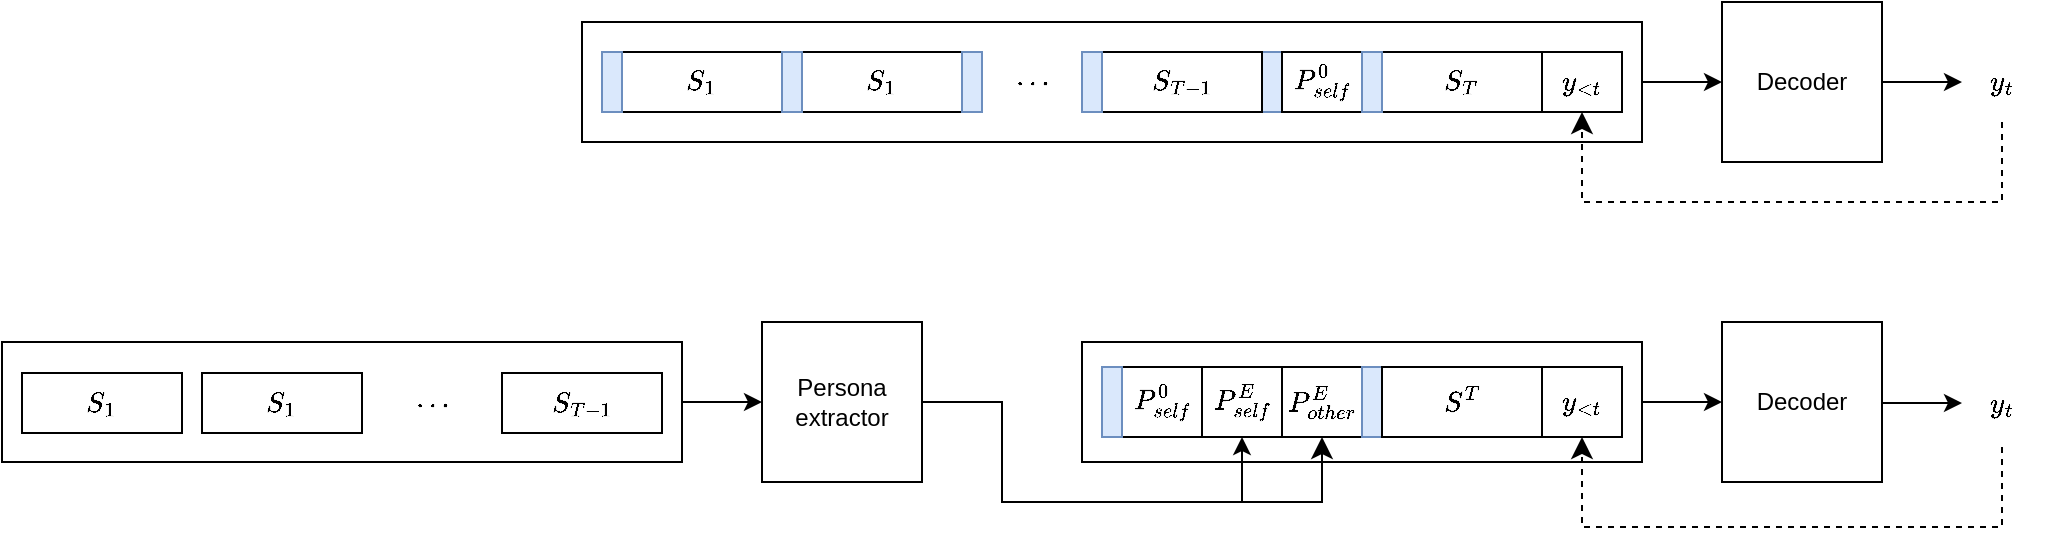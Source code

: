<mxfile version="21.6.5" type="github">
  <diagram name="Pagina-1" id="1w-ATxlC77_0xpjdE35k">
    <mxGraphModel dx="1167" dy="696" grid="1" gridSize="10" guides="1" tooltips="1" connect="1" arrows="1" fold="1" page="1" pageScale="1" pageWidth="1169" pageHeight="827" math="1" shadow="0">
      <root>
        <mxCell id="0" />
        <mxCell id="1" parent="0" />
        <mxCell id="m6a8vdt9xj0aYVUtu1R2-1" value="Decoder" style="whiteSpace=wrap;html=1;aspect=fixed;" vertex="1" parent="1">
          <mxGeometry x="880" y="160" width="80" height="80" as="geometry" />
        </mxCell>
        <mxCell id="m6a8vdt9xj0aYVUtu1R2-9" value="Persona extractor" style="whiteSpace=wrap;html=1;aspect=fixed;" vertex="1" parent="1">
          <mxGeometry x="400" y="320" width="80" height="80" as="geometry" />
        </mxCell>
        <mxCell id="m6a8vdt9xj0aYVUtu1R2-20" value="Decoder" style="whiteSpace=wrap;html=1;aspect=fixed;" vertex="1" parent="1">
          <mxGeometry x="880" y="320" width="80" height="80" as="geometry" />
        </mxCell>
        <mxCell id="m6a8vdt9xj0aYVUtu1R2-25" value="$$S_1$$" style="rounded=0;whiteSpace=wrap;html=1;" vertex="1" parent="1">
          <mxGeometry x="330" y="185" width="80" height="30" as="geometry" />
        </mxCell>
        <mxCell id="m6a8vdt9xj0aYVUtu1R2-26" value="$$S_1$$" style="rounded=0;whiteSpace=wrap;html=1;" vertex="1" parent="1">
          <mxGeometry x="420" y="185" width="80" height="30" as="geometry" />
        </mxCell>
        <mxCell id="m6a8vdt9xj0aYVUtu1R2-27" value="" style="rounded=0;whiteSpace=wrap;html=1;fillColor=#dae8fc;strokeColor=#6c8ebf;" vertex="1" parent="1">
          <mxGeometry x="410" y="185" width="10" height="30" as="geometry" />
        </mxCell>
        <mxCell id="m6a8vdt9xj0aYVUtu1R2-28" value="" style="rounded=0;whiteSpace=wrap;html=1;fillColor=#dae8fc;strokeColor=#6c8ebf;" vertex="1" parent="1">
          <mxGeometry x="320" y="185" width="10" height="30" as="geometry" />
        </mxCell>
        <mxCell id="m6a8vdt9xj0aYVUtu1R2-29" value="" style="rounded=0;whiteSpace=wrap;html=1;fillColor=#dae8fc;strokeColor=#6c8ebf;" vertex="1" parent="1">
          <mxGeometry x="500" y="185" width="10" height="30" as="geometry" />
        </mxCell>
        <mxCell id="m6a8vdt9xj0aYVUtu1R2-30" value="$$S_T$$" style="rounded=0;whiteSpace=wrap;html=1;" vertex="1" parent="1">
          <mxGeometry x="710" y="185" width="80" height="30" as="geometry" />
        </mxCell>
        <mxCell id="m6a8vdt9xj0aYVUtu1R2-31" value="" style="rounded=0;whiteSpace=wrap;html=1;fillColor=#dae8fc;strokeColor=#6c8ebf;" vertex="1" parent="1">
          <mxGeometry x="650" y="185" width="10" height="30" as="geometry" />
        </mxCell>
        <mxCell id="m6a8vdt9xj0aYVUtu1R2-32" value="$$S_{T-1}$$" style="rounded=0;whiteSpace=wrap;html=1;" vertex="1" parent="1">
          <mxGeometry x="570" y="185" width="80" height="30" as="geometry" />
        </mxCell>
        <mxCell id="m6a8vdt9xj0aYVUtu1R2-33" value="" style="rounded=0;whiteSpace=wrap;html=1;fillColor=#dae8fc;strokeColor=#6c8ebf;" vertex="1" parent="1">
          <mxGeometry x="560" y="185" width="10" height="30" as="geometry" />
        </mxCell>
        <mxCell id="m6a8vdt9xj0aYVUtu1R2-34" value="$$\cdots$$" style="text;html=1;strokeColor=none;fillColor=none;align=center;verticalAlign=middle;whiteSpace=wrap;rounded=0;" vertex="1" parent="1">
          <mxGeometry x="510" y="185" width="50" height="30" as="geometry" />
        </mxCell>
        <mxCell id="m6a8vdt9xj0aYVUtu1R2-35" value="$$P^0_{self}$$" style="rounded=0;whiteSpace=wrap;html=1;" vertex="1" parent="1">
          <mxGeometry x="660" y="185" width="40" height="30" as="geometry" />
        </mxCell>
        <mxCell id="m6a8vdt9xj0aYVUtu1R2-36" value="" style="rounded=0;whiteSpace=wrap;html=1;fillColor=#dae8fc;strokeColor=#6c8ebf;" vertex="1" parent="1">
          <mxGeometry x="700" y="185" width="10" height="30" as="geometry" />
        </mxCell>
        <mxCell id="m6a8vdt9xj0aYVUtu1R2-38" value="" style="rounded=0;whiteSpace=wrap;html=1;fillColor=none;" vertex="1" parent="1">
          <mxGeometry x="310" y="170" width="530" height="60" as="geometry" />
        </mxCell>
        <mxCell id="m6a8vdt9xj0aYVUtu1R2-39" value="" style="endArrow=classic;html=1;rounded=0;entryX=0;entryY=0.5;entryDx=0;entryDy=0;exitX=1;exitY=0.5;exitDx=0;exitDy=0;" edge="1" parent="1" source="m6a8vdt9xj0aYVUtu1R2-38" target="m6a8vdt9xj0aYVUtu1R2-1">
          <mxGeometry width="50" height="50" relative="1" as="geometry">
            <mxPoint x="790" y="305" as="sourcePoint" />
            <mxPoint x="840" y="255" as="targetPoint" />
          </mxGeometry>
        </mxCell>
        <mxCell id="m6a8vdt9xj0aYVUtu1R2-40" value="" style="rounded=0;whiteSpace=wrap;html=1;fillColor=none;" vertex="1" parent="1">
          <mxGeometry x="560" y="330" width="280" height="60" as="geometry" />
        </mxCell>
        <mxCell id="m6a8vdt9xj0aYVUtu1R2-41" value="" style="group" vertex="1" connectable="0" parent="1">
          <mxGeometry x="570" y="342.5" width="220" height="35" as="geometry" />
        </mxCell>
        <mxCell id="m6a8vdt9xj0aYVUtu1R2-2" value="$$P^E_{self}$$" style="rounded=0;whiteSpace=wrap;html=1;" vertex="1" parent="m6a8vdt9xj0aYVUtu1R2-41">
          <mxGeometry x="50" width="40" height="35" as="geometry" />
        </mxCell>
        <mxCell id="m6a8vdt9xj0aYVUtu1R2-3" value="$$P^E_{other}$$" style="rounded=0;whiteSpace=wrap;html=1;" vertex="1" parent="m6a8vdt9xj0aYVUtu1R2-41">
          <mxGeometry x="90" width="40" height="35" as="geometry" />
        </mxCell>
        <mxCell id="m6a8vdt9xj0aYVUtu1R2-4" value="$$P^0_{self}$$" style="rounded=0;whiteSpace=wrap;html=1;" vertex="1" parent="m6a8vdt9xj0aYVUtu1R2-41">
          <mxGeometry x="10" width="40" height="35" as="geometry" />
        </mxCell>
        <mxCell id="m6a8vdt9xj0aYVUtu1R2-6" value="" style="rounded=0;whiteSpace=wrap;html=1;fillColor=#dae8fc;strokeColor=#6c8ebf;" vertex="1" parent="m6a8vdt9xj0aYVUtu1R2-41">
          <mxGeometry width="10" height="35" as="geometry" />
        </mxCell>
        <mxCell id="m6a8vdt9xj0aYVUtu1R2-7" value="" style="rounded=0;whiteSpace=wrap;html=1;fillColor=#dae8fc;strokeColor=#6c8ebf;" vertex="1" parent="m6a8vdt9xj0aYVUtu1R2-41">
          <mxGeometry x="130" width="10" height="35" as="geometry" />
        </mxCell>
        <mxCell id="m6a8vdt9xj0aYVUtu1R2-8" value="$$S^T$$" style="rounded=0;whiteSpace=wrap;html=1;" vertex="1" parent="m6a8vdt9xj0aYVUtu1R2-41">
          <mxGeometry x="140" width="80" height="35" as="geometry" />
        </mxCell>
        <mxCell id="m6a8vdt9xj0aYVUtu1R2-42" value="" style="endArrow=classic;html=1;rounded=0;entryX=0;entryY=0.5;entryDx=0;entryDy=0;exitX=1;exitY=0.5;exitDx=0;exitDy=0;" edge="1" parent="1" source="m6a8vdt9xj0aYVUtu1R2-40" target="m6a8vdt9xj0aYVUtu1R2-20">
          <mxGeometry width="50" height="50" relative="1" as="geometry">
            <mxPoint x="810" y="210" as="sourcePoint" />
            <mxPoint x="850" y="210" as="targetPoint" />
          </mxGeometry>
        </mxCell>
        <mxCell id="m6a8vdt9xj0aYVUtu1R2-43" value="" style="rounded=0;whiteSpace=wrap;html=1;fillColor=none;" vertex="1" parent="1">
          <mxGeometry x="20" y="330" width="340" height="60" as="geometry" />
        </mxCell>
        <mxCell id="m6a8vdt9xj0aYVUtu1R2-46" value="" style="group" vertex="1" connectable="0" parent="1">
          <mxGeometry x="20" y="345.5" width="330" height="30" as="geometry" />
        </mxCell>
        <mxCell id="m6a8vdt9xj0aYVUtu1R2-10" value="$$S_1$$" style="rounded=0;whiteSpace=wrap;html=1;" vertex="1" parent="m6a8vdt9xj0aYVUtu1R2-46">
          <mxGeometry x="10" width="80" height="30" as="geometry" />
        </mxCell>
        <mxCell id="m6a8vdt9xj0aYVUtu1R2-11" value="$$S_1$$" style="rounded=0;whiteSpace=wrap;html=1;" vertex="1" parent="m6a8vdt9xj0aYVUtu1R2-46">
          <mxGeometry x="100" width="80" height="30" as="geometry" />
        </mxCell>
        <mxCell id="m6a8vdt9xj0aYVUtu1R2-17" value="$$S_{T-1}$$" style="rounded=0;whiteSpace=wrap;html=1;" vertex="1" parent="m6a8vdt9xj0aYVUtu1R2-46">
          <mxGeometry x="250" width="80" height="30" as="geometry" />
        </mxCell>
        <mxCell id="m6a8vdt9xj0aYVUtu1R2-19" value="$$\cdots$$" style="text;html=1;strokeColor=none;fillColor=none;align=center;verticalAlign=middle;whiteSpace=wrap;rounded=0;" vertex="1" parent="m6a8vdt9xj0aYVUtu1R2-46">
          <mxGeometry x="190" width="50" height="30" as="geometry" />
        </mxCell>
        <mxCell id="m6a8vdt9xj0aYVUtu1R2-47" value="" style="endArrow=classic;html=1;rounded=0;entryX=0;entryY=0.5;entryDx=0;entryDy=0;exitX=1;exitY=0.5;exitDx=0;exitDy=0;" edge="1" parent="1" source="m6a8vdt9xj0aYVUtu1R2-43" target="m6a8vdt9xj0aYVUtu1R2-9">
          <mxGeometry width="50" height="50" relative="1" as="geometry">
            <mxPoint x="370" y="420" as="sourcePoint" />
            <mxPoint x="410" y="420" as="targetPoint" />
          </mxGeometry>
        </mxCell>
        <mxCell id="m6a8vdt9xj0aYVUtu1R2-48" value="" style="edgeStyle=segmentEdgeStyle;endArrow=classic;html=1;curved=0;rounded=0;endSize=8;startSize=8;" edge="1" parent="1">
          <mxGeometry width="50" height="50" relative="1" as="geometry">
            <mxPoint x="520" y="410" as="sourcePoint" />
            <mxPoint x="680" y="377.5" as="targetPoint" />
          </mxGeometry>
        </mxCell>
        <mxCell id="m6a8vdt9xj0aYVUtu1R2-49" value="" style="endArrow=classic;html=1;rounded=0;entryX=0.5;entryY=1;entryDx=0;entryDy=0;" edge="1" parent="1" target="m6a8vdt9xj0aYVUtu1R2-2">
          <mxGeometry width="50" height="50" relative="1" as="geometry">
            <mxPoint x="640" y="410" as="sourcePoint" />
            <mxPoint x="640" y="450" as="targetPoint" />
          </mxGeometry>
        </mxCell>
        <mxCell id="m6a8vdt9xj0aYVUtu1R2-50" value="" style="shape=partialRectangle;whiteSpace=wrap;html=1;top=0;left=0;fillColor=none;flipV=1;" vertex="1" parent="1">
          <mxGeometry x="480" y="360" width="40" height="50" as="geometry" />
        </mxCell>
        <mxCell id="m6a8vdt9xj0aYVUtu1R2-53" value="$$y_{&amp;lt;t}$$" style="rounded=0;whiteSpace=wrap;html=1;" vertex="1" parent="1">
          <mxGeometry x="790" y="185" width="40" height="30" as="geometry" />
        </mxCell>
        <mxCell id="m6a8vdt9xj0aYVUtu1R2-55" value="$$y_t$$" style="text;html=1;strokeColor=none;fillColor=none;align=center;verticalAlign=middle;whiteSpace=wrap;rounded=0;" vertex="1" parent="1">
          <mxGeometry x="1000" y="185" width="40" height="30" as="geometry" />
        </mxCell>
        <mxCell id="m6a8vdt9xj0aYVUtu1R2-56" value="" style="endArrow=classic;html=1;rounded=0;exitX=1;exitY=0.5;exitDx=0;exitDy=0;entryX=0;entryY=0.5;entryDx=0;entryDy=0;" edge="1" parent="1" source="m6a8vdt9xj0aYVUtu1R2-1" target="m6a8vdt9xj0aYVUtu1R2-55">
          <mxGeometry width="50" height="50" relative="1" as="geometry">
            <mxPoint x="970" y="199.5" as="sourcePoint" />
            <mxPoint x="990" y="210" as="targetPoint" />
          </mxGeometry>
        </mxCell>
        <mxCell id="m6a8vdt9xj0aYVUtu1R2-57" value="" style="edgeStyle=elbowEdgeStyle;elbow=vertical;endArrow=classic;html=1;curved=0;rounded=0;endSize=8;startSize=8;dashed=1;" edge="1" parent="1">
          <mxGeometry width="50" height="50" relative="1" as="geometry">
            <mxPoint x="1020" y="220" as="sourcePoint" />
            <mxPoint x="810" y="215" as="targetPoint" />
            <Array as="points">
              <mxPoint x="910" y="260" />
            </Array>
          </mxGeometry>
        </mxCell>
        <mxCell id="m6a8vdt9xj0aYVUtu1R2-66" value="$$y_{&amp;lt;t}$$" style="rounded=0;whiteSpace=wrap;html=1;" vertex="1" parent="1">
          <mxGeometry x="790" y="342.5" width="40" height="35" as="geometry" />
        </mxCell>
        <mxCell id="m6a8vdt9xj0aYVUtu1R2-67" value="$$y_t$$" style="text;html=1;strokeColor=none;fillColor=none;align=center;verticalAlign=middle;whiteSpace=wrap;rounded=0;" vertex="1" parent="1">
          <mxGeometry x="1000" y="345.5" width="40" height="30" as="geometry" />
        </mxCell>
        <mxCell id="m6a8vdt9xj0aYVUtu1R2-68" value="" style="endArrow=classic;html=1;rounded=0;exitX=1;exitY=0.5;exitDx=0;exitDy=0;entryX=0;entryY=0.5;entryDx=0;entryDy=0;" edge="1" parent="1">
          <mxGeometry width="50" height="50" relative="1" as="geometry">
            <mxPoint x="960" y="360.5" as="sourcePoint" />
            <mxPoint x="1000" y="360.5" as="targetPoint" />
          </mxGeometry>
        </mxCell>
        <mxCell id="m6a8vdt9xj0aYVUtu1R2-69" value="" style="edgeStyle=elbowEdgeStyle;elbow=vertical;endArrow=classic;html=1;curved=0;rounded=0;endSize=8;startSize=8;dashed=1;" edge="1" parent="1">
          <mxGeometry width="50" height="50" relative="1" as="geometry">
            <mxPoint x="1020" y="382.5" as="sourcePoint" />
            <mxPoint x="810" y="377.5" as="targetPoint" />
            <Array as="points">
              <mxPoint x="910" y="422.5" />
            </Array>
          </mxGeometry>
        </mxCell>
      </root>
    </mxGraphModel>
  </diagram>
</mxfile>
